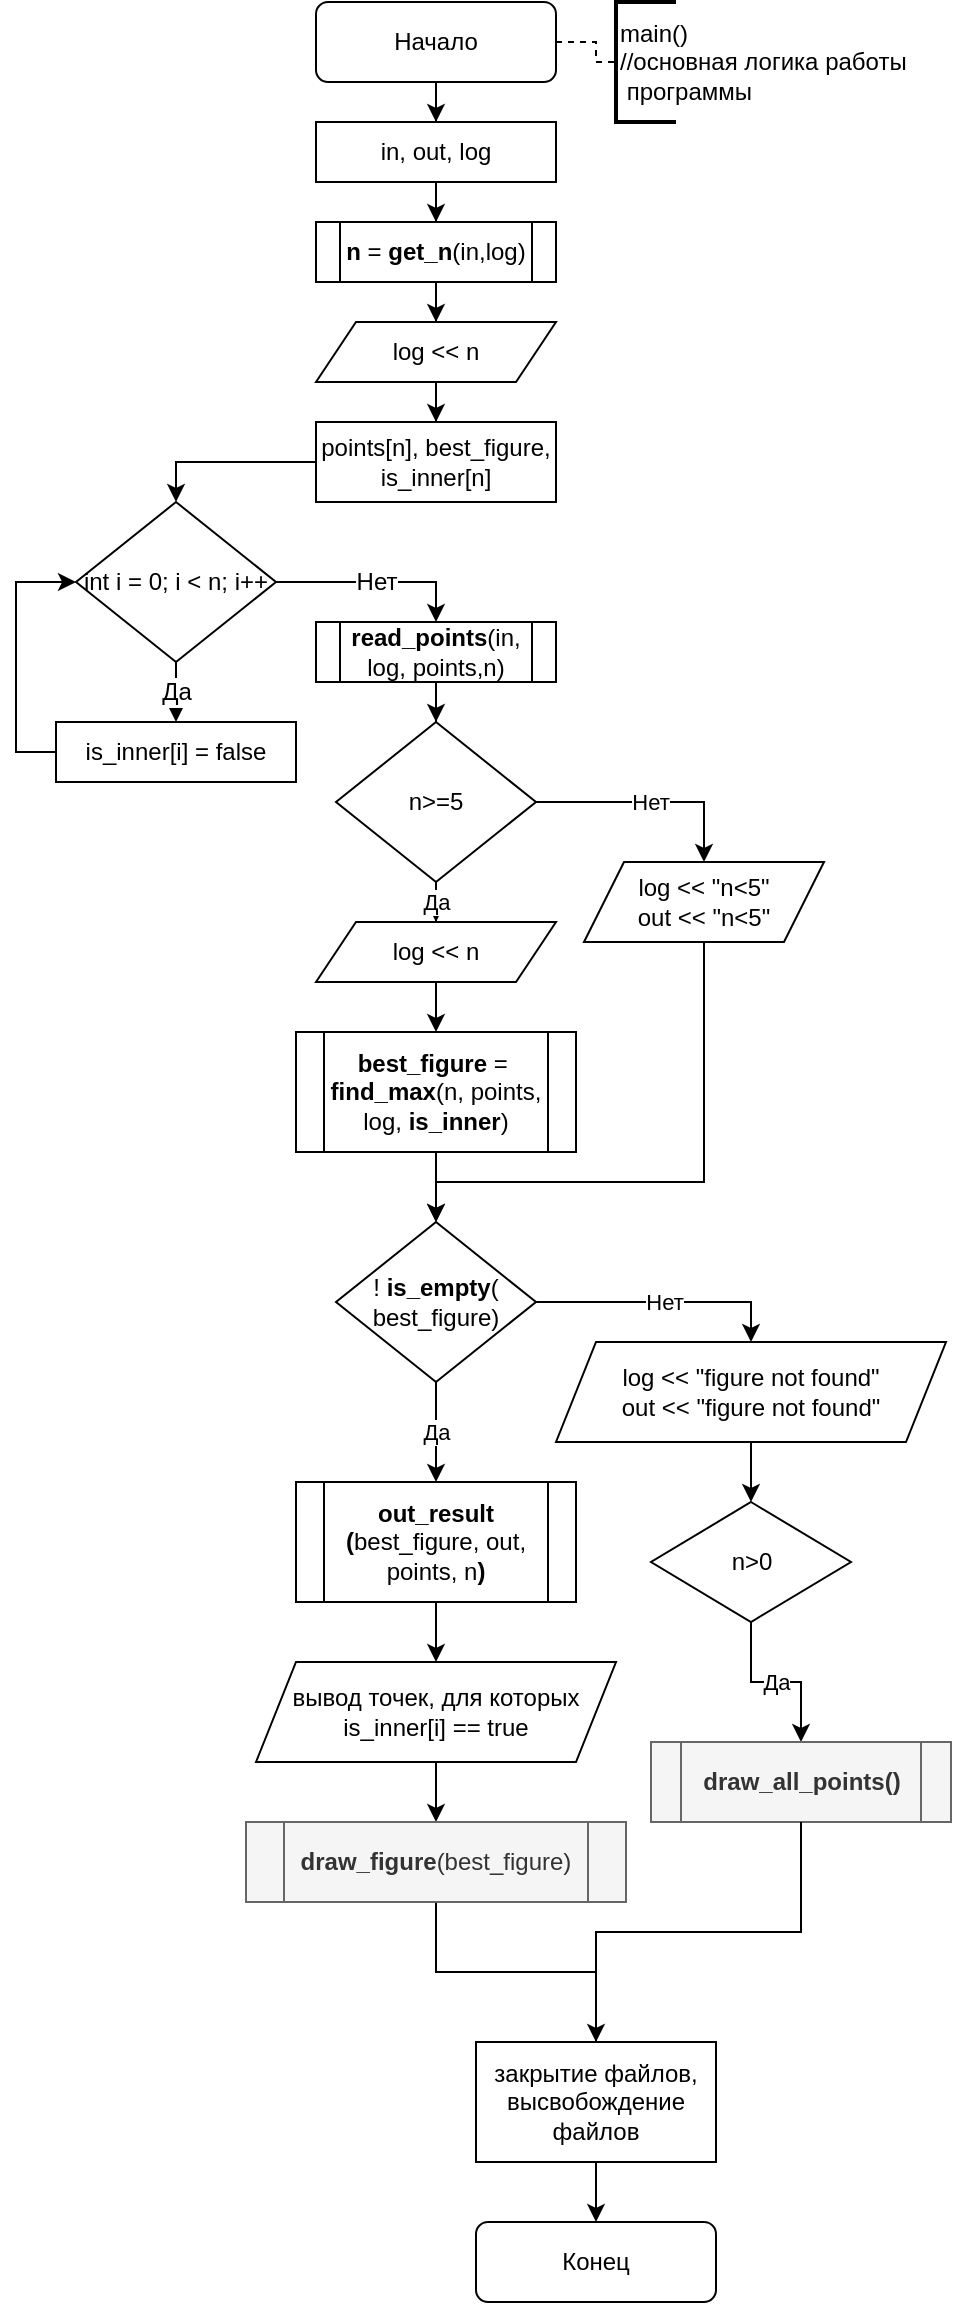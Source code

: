 <mxfile version="15.8.7" type="device"><diagram id="C5RBs43oDa-KdzZeNtuy" name="Page-1"><mxGraphModel dx="294" dy="649" grid="1" gridSize="10" guides="1" tooltips="1" connect="1" arrows="1" fold="1" page="1" pageScale="1" pageWidth="827" pageHeight="1169" math="0" shadow="0"><root><mxCell id="WIyWlLk6GJQsqaUBKTNV-0"/><mxCell id="WIyWlLk6GJQsqaUBKTNV-1" parent="WIyWlLk6GJQsqaUBKTNV-0"/><mxCell id="_Mfd2ez08eaHNUAVhKDZ-5" value="" style="edgeStyle=orthogonalEdgeStyle;rounded=0;orthogonalLoop=1;jettySize=auto;html=1;entryX=0.5;entryY=0;entryDx=0;entryDy=0;" parent="WIyWlLk6GJQsqaUBKTNV-1" source="WIyWlLk6GJQsqaUBKTNV-3" target="_Mfd2ez08eaHNUAVhKDZ-6" edge="1"><mxGeometry relative="1" as="geometry"><mxPoint x="220" y="120" as="targetPoint"/></mxGeometry></mxCell><mxCell id="_Mfd2ez08eaHNUAVhKDZ-22" style="edgeStyle=orthogonalEdgeStyle;rounded=0;orthogonalLoop=1;jettySize=auto;html=1;entryX=0;entryY=0.5;entryDx=0;entryDy=0;entryPerimeter=0;fontSize=12;endArrow=none;endFill=0;dashed=1;" parent="WIyWlLk6GJQsqaUBKTNV-1" source="WIyWlLk6GJQsqaUBKTNV-3" target="_Mfd2ez08eaHNUAVhKDZ-21" edge="1"><mxGeometry relative="1" as="geometry"/></mxCell><mxCell id="WIyWlLk6GJQsqaUBKTNV-3" value="Начало" style="rounded=1;whiteSpace=wrap;html=1;fontSize=12;glass=0;strokeWidth=1;shadow=0;" parent="WIyWlLk6GJQsqaUBKTNV-1" vertex="1"><mxGeometry x="160" y="10" width="120" height="40" as="geometry"/></mxCell><mxCell id="WIyWlLk6GJQsqaUBKTNV-11" value="Конец" style="rounded=1;whiteSpace=wrap;html=1;fontSize=12;glass=0;strokeWidth=1;shadow=0;" parent="WIyWlLk6GJQsqaUBKTNV-1" vertex="1"><mxGeometry x="240" y="1120" width="120" height="40" as="geometry"/></mxCell><mxCell id="_Mfd2ez08eaHNUAVhKDZ-8" style="edgeStyle=orthogonalEdgeStyle;rounded=0;orthogonalLoop=1;jettySize=auto;html=1;entryX=0.5;entryY=0;entryDx=0;entryDy=0;" parent="WIyWlLk6GJQsqaUBKTNV-1" source="_Mfd2ez08eaHNUAVhKDZ-6" target="_Mfd2ez08eaHNUAVhKDZ-7" edge="1"><mxGeometry relative="1" as="geometry"/></mxCell><mxCell id="_Mfd2ez08eaHNUAVhKDZ-6" value="in, out, log" style="rounded=0;whiteSpace=wrap;html=1;" parent="WIyWlLk6GJQsqaUBKTNV-1" vertex="1"><mxGeometry x="160" y="70" width="120" height="30" as="geometry"/></mxCell><mxCell id="gzVPUCtILWeFW0RTi0RE-3" style="edgeStyle=orthogonalEdgeStyle;rounded=0;orthogonalLoop=1;jettySize=auto;html=1;entryX=0.5;entryY=0;entryDx=0;entryDy=0;" edge="1" parent="WIyWlLk6GJQsqaUBKTNV-1" source="_Mfd2ez08eaHNUAVhKDZ-7" target="gzVPUCtILWeFW0RTi0RE-2"><mxGeometry relative="1" as="geometry"/></mxCell><mxCell id="_Mfd2ez08eaHNUAVhKDZ-7" value="&lt;b&gt;n&lt;/b&gt; = &lt;b&gt;get_n&lt;/b&gt;(in,log)" style="shape=process;whiteSpace=wrap;html=1;backgroundOutline=1;" parent="WIyWlLk6GJQsqaUBKTNV-1" vertex="1"><mxGeometry x="160" y="120" width="120" height="30" as="geometry"/></mxCell><mxCell id="_Mfd2ez08eaHNUAVhKDZ-15" style="edgeStyle=orthogonalEdgeStyle;rounded=0;orthogonalLoop=1;jettySize=auto;html=1;entryX=0.5;entryY=0;entryDx=0;entryDy=0;" parent="WIyWlLk6GJQsqaUBKTNV-1" source="_Mfd2ez08eaHNUAVhKDZ-9" target="_Mfd2ez08eaHNUAVhKDZ-14" edge="1"><mxGeometry relative="1" as="geometry"/></mxCell><mxCell id="_Mfd2ez08eaHNUAVhKDZ-9" value="points[n], best_figure, is_inner[n]" style="rounded=0;whiteSpace=wrap;html=1;" parent="WIyWlLk6GJQsqaUBKTNV-1" vertex="1"><mxGeometry x="160" y="220" width="120" height="40" as="geometry"/></mxCell><mxCell id="gzVPUCtILWeFW0RTi0RE-1" style="edgeStyle=orthogonalEdgeStyle;rounded=0;orthogonalLoop=1;jettySize=auto;html=1;entryX=0.5;entryY=0;entryDx=0;entryDy=0;" edge="1" parent="WIyWlLk6GJQsqaUBKTNV-1" source="_Mfd2ez08eaHNUAVhKDZ-10" target="gzVPUCtILWeFW0RTi0RE-0"><mxGeometry relative="1" as="geometry"/></mxCell><mxCell id="_Mfd2ez08eaHNUAVhKDZ-10" value="&lt;b&gt;read_points&lt;/b&gt;(in,&lt;br&gt;log, points,n)" style="shape=process;whiteSpace=wrap;html=1;backgroundOutline=1;" parent="WIyWlLk6GJQsqaUBKTNV-1" vertex="1"><mxGeometry x="160" y="320" width="120" height="30" as="geometry"/></mxCell><mxCell id="_Mfd2ez08eaHNUAVhKDZ-17" value="Да" style="edgeStyle=orthogonalEdgeStyle;rounded=0;orthogonalLoop=1;jettySize=auto;html=1;fontSize=12;" parent="WIyWlLk6GJQsqaUBKTNV-1" source="_Mfd2ez08eaHNUAVhKDZ-14" target="_Mfd2ez08eaHNUAVhKDZ-16" edge="1"><mxGeometry relative="1" as="geometry"/></mxCell><mxCell id="_Mfd2ez08eaHNUAVhKDZ-19" value="Нет" style="edgeStyle=orthogonalEdgeStyle;rounded=0;orthogonalLoop=1;jettySize=auto;html=1;entryX=0.5;entryY=0;entryDx=0;entryDy=0;fontSize=12;" parent="WIyWlLk6GJQsqaUBKTNV-1" source="_Mfd2ez08eaHNUAVhKDZ-14" target="_Mfd2ez08eaHNUAVhKDZ-10" edge="1"><mxGeometry relative="1" as="geometry"/></mxCell><mxCell id="_Mfd2ez08eaHNUAVhKDZ-14" value="&lt;font style=&quot;font-size: 12px&quot;&gt;int i = 0; i &amp;lt; n; i++&lt;/font&gt;" style="rhombus;whiteSpace=wrap;html=1;" parent="WIyWlLk6GJQsqaUBKTNV-1" vertex="1"><mxGeometry x="40" y="260" width="100" height="80" as="geometry"/></mxCell><mxCell id="_Mfd2ez08eaHNUAVhKDZ-18" style="edgeStyle=orthogonalEdgeStyle;rounded=0;orthogonalLoop=1;jettySize=auto;html=1;entryX=0;entryY=0.5;entryDx=0;entryDy=0;fontSize=12;" parent="WIyWlLk6GJQsqaUBKTNV-1" source="_Mfd2ez08eaHNUAVhKDZ-16" target="_Mfd2ez08eaHNUAVhKDZ-14" edge="1"><mxGeometry relative="1" as="geometry"><Array as="points"><mxPoint x="10" y="385"/><mxPoint x="10" y="300"/></Array></mxGeometry></mxCell><mxCell id="_Mfd2ez08eaHNUAVhKDZ-16" value="is_inner[i] = false" style="rounded=0;whiteSpace=wrap;html=1;fontSize=12;" parent="WIyWlLk6GJQsqaUBKTNV-1" vertex="1"><mxGeometry x="30" y="370" width="120" height="30" as="geometry"/></mxCell><mxCell id="_Mfd2ez08eaHNUAVhKDZ-21" value="main()&lt;br&gt;//основная логика работы&lt;br&gt;&amp;nbsp;программы" style="strokeWidth=2;html=1;shape=mxgraph.flowchart.annotation_1;align=left;pointerEvents=1;fontSize=12;" parent="WIyWlLk6GJQsqaUBKTNV-1" vertex="1"><mxGeometry x="310" y="10" width="30" height="60" as="geometry"/></mxCell><mxCell id="gzVPUCtILWeFW0RTi0RE-6" value="Да" style="edgeStyle=orthogonalEdgeStyle;rounded=0;orthogonalLoop=1;jettySize=auto;html=1;entryX=0.5;entryY=0;entryDx=0;entryDy=0;" edge="1" parent="WIyWlLk6GJQsqaUBKTNV-1" source="gzVPUCtILWeFW0RTi0RE-0" target="gzVPUCtILWeFW0RTi0RE-5"><mxGeometry relative="1" as="geometry"/></mxCell><mxCell id="gzVPUCtILWeFW0RTi0RE-10" value="Нет" style="edgeStyle=orthogonalEdgeStyle;rounded=0;orthogonalLoop=1;jettySize=auto;html=1;entryX=0.5;entryY=0;entryDx=0;entryDy=0;" edge="1" parent="WIyWlLk6GJQsqaUBKTNV-1" source="gzVPUCtILWeFW0RTi0RE-0" target="gzVPUCtILWeFW0RTi0RE-9"><mxGeometry relative="1" as="geometry"/></mxCell><mxCell id="gzVPUCtILWeFW0RTi0RE-0" value="n&amp;gt;=5" style="rhombus;whiteSpace=wrap;html=1;" vertex="1" parent="WIyWlLk6GJQsqaUBKTNV-1"><mxGeometry x="170" y="370" width="100" height="80" as="geometry"/></mxCell><mxCell id="gzVPUCtILWeFW0RTi0RE-4" style="edgeStyle=orthogonalEdgeStyle;rounded=0;orthogonalLoop=1;jettySize=auto;html=1;entryX=0.5;entryY=0;entryDx=0;entryDy=0;" edge="1" parent="WIyWlLk6GJQsqaUBKTNV-1" source="gzVPUCtILWeFW0RTi0RE-2" target="_Mfd2ez08eaHNUAVhKDZ-9"><mxGeometry relative="1" as="geometry"/></mxCell><mxCell id="gzVPUCtILWeFW0RTi0RE-2" value="log &amp;lt;&amp;lt; n" style="shape=parallelogram;perimeter=parallelogramPerimeter;whiteSpace=wrap;html=1;fixedSize=1;" vertex="1" parent="WIyWlLk6GJQsqaUBKTNV-1"><mxGeometry x="160" y="170" width="120" height="30" as="geometry"/></mxCell><mxCell id="gzVPUCtILWeFW0RTi0RE-8" style="edgeStyle=orthogonalEdgeStyle;rounded=0;orthogonalLoop=1;jettySize=auto;html=1;entryX=0.5;entryY=0;entryDx=0;entryDy=0;" edge="1" parent="WIyWlLk6GJQsqaUBKTNV-1" source="gzVPUCtILWeFW0RTi0RE-5" target="gzVPUCtILWeFW0RTi0RE-7"><mxGeometry relative="1" as="geometry"/></mxCell><mxCell id="gzVPUCtILWeFW0RTi0RE-5" value="log &amp;lt;&amp;lt; n" style="shape=parallelogram;perimeter=parallelogramPerimeter;whiteSpace=wrap;html=1;fixedSize=1;" vertex="1" parent="WIyWlLk6GJQsqaUBKTNV-1"><mxGeometry x="160" y="470" width="120" height="30" as="geometry"/></mxCell><mxCell id="gzVPUCtILWeFW0RTi0RE-13" style="edgeStyle=orthogonalEdgeStyle;rounded=0;orthogonalLoop=1;jettySize=auto;html=1;entryX=0.5;entryY=0;entryDx=0;entryDy=0;" edge="1" parent="WIyWlLk6GJQsqaUBKTNV-1" source="gzVPUCtILWeFW0RTi0RE-7" target="gzVPUCtILWeFW0RTi0RE-11"><mxGeometry relative="1" as="geometry"/></mxCell><mxCell id="gzVPUCtILWeFW0RTi0RE-7" value="&lt;b&gt;best_figure &lt;/b&gt;=&amp;nbsp;&lt;br&gt;&lt;b&gt;find_max&lt;/b&gt;(n, points, log, &lt;b&gt;is_inner&lt;/b&gt;)" style="shape=process;whiteSpace=wrap;html=1;backgroundOutline=1;" vertex="1" parent="WIyWlLk6GJQsqaUBKTNV-1"><mxGeometry x="150" y="525" width="140" height="60" as="geometry"/></mxCell><mxCell id="gzVPUCtILWeFW0RTi0RE-30" style="edgeStyle=orthogonalEdgeStyle;rounded=0;orthogonalLoop=1;jettySize=auto;html=1;entryX=0.5;entryY=0;entryDx=0;entryDy=0;" edge="1" parent="WIyWlLk6GJQsqaUBKTNV-1" source="gzVPUCtILWeFW0RTi0RE-9" target="gzVPUCtILWeFW0RTi0RE-11"><mxGeometry relative="1" as="geometry"><Array as="points"><mxPoint x="354" y="600"/><mxPoint x="220" y="600"/></Array></mxGeometry></mxCell><mxCell id="gzVPUCtILWeFW0RTi0RE-9" value="log &amp;lt;&amp;lt; &quot;n&amp;lt;5&quot;&lt;br&gt;out &amp;lt;&amp;lt; &quot;n&amp;lt;5&quot;" style="shape=parallelogram;perimeter=parallelogramPerimeter;whiteSpace=wrap;html=1;fixedSize=1;" vertex="1" parent="WIyWlLk6GJQsqaUBKTNV-1"><mxGeometry x="294" y="440" width="120" height="40" as="geometry"/></mxCell><mxCell id="gzVPUCtILWeFW0RTi0RE-14" value="Да" style="edgeStyle=orthogonalEdgeStyle;rounded=0;orthogonalLoop=1;jettySize=auto;html=1;entryX=0.5;entryY=0;entryDx=0;entryDy=0;" edge="1" parent="WIyWlLk6GJQsqaUBKTNV-1" source="gzVPUCtILWeFW0RTi0RE-11" target="gzVPUCtILWeFW0RTi0RE-12"><mxGeometry relative="1" as="geometry"/></mxCell><mxCell id="gzVPUCtILWeFW0RTi0RE-20" value="Нет" style="edgeStyle=orthogonalEdgeStyle;rounded=0;orthogonalLoop=1;jettySize=auto;html=1;entryX=0.5;entryY=0;entryDx=0;entryDy=0;" edge="1" parent="WIyWlLk6GJQsqaUBKTNV-1" source="gzVPUCtILWeFW0RTi0RE-11" target="gzVPUCtILWeFW0RTi0RE-19"><mxGeometry relative="1" as="geometry"/></mxCell><mxCell id="gzVPUCtILWeFW0RTi0RE-11" value="! &lt;b&gt;is_empty&lt;/b&gt;( best_figure)" style="rhombus;whiteSpace=wrap;html=1;" vertex="1" parent="WIyWlLk6GJQsqaUBKTNV-1"><mxGeometry x="170" y="620" width="100" height="80" as="geometry"/></mxCell><mxCell id="gzVPUCtILWeFW0RTi0RE-16" style="edgeStyle=orthogonalEdgeStyle;rounded=0;orthogonalLoop=1;jettySize=auto;html=1;entryX=0.5;entryY=0;entryDx=0;entryDy=0;" edge="1" parent="WIyWlLk6GJQsqaUBKTNV-1" source="gzVPUCtILWeFW0RTi0RE-12" target="gzVPUCtILWeFW0RTi0RE-15"><mxGeometry relative="1" as="geometry"/></mxCell><mxCell id="gzVPUCtILWeFW0RTi0RE-12" value="&lt;b&gt;out_result (&lt;/b&gt;best_figure, out, points, n&lt;b&gt;)&lt;/b&gt;" style="shape=process;whiteSpace=wrap;html=1;backgroundOutline=1;" vertex="1" parent="WIyWlLk6GJQsqaUBKTNV-1"><mxGeometry x="150" y="750" width="140" height="60" as="geometry"/></mxCell><mxCell id="gzVPUCtILWeFW0RTi0RE-18" style="edgeStyle=orthogonalEdgeStyle;rounded=0;orthogonalLoop=1;jettySize=auto;html=1;entryX=0.5;entryY=0;entryDx=0;entryDy=0;" edge="1" parent="WIyWlLk6GJQsqaUBKTNV-1" source="gzVPUCtILWeFW0RTi0RE-15" target="gzVPUCtILWeFW0RTi0RE-17"><mxGeometry relative="1" as="geometry"/></mxCell><mxCell id="gzVPUCtILWeFW0RTi0RE-15" value="вывод точек, для которых is_inner[i] == true" style="shape=parallelogram;perimeter=parallelogramPerimeter;whiteSpace=wrap;html=1;fixedSize=1;" vertex="1" parent="WIyWlLk6GJQsqaUBKTNV-1"><mxGeometry x="130" y="840" width="180" height="50" as="geometry"/></mxCell><mxCell id="gzVPUCtILWeFW0RTi0RE-27" style="edgeStyle=orthogonalEdgeStyle;rounded=0;orthogonalLoop=1;jettySize=auto;html=1;entryX=0.5;entryY=0;entryDx=0;entryDy=0;" edge="1" parent="WIyWlLk6GJQsqaUBKTNV-1" source="gzVPUCtILWeFW0RTi0RE-17" target="gzVPUCtILWeFW0RTi0RE-26"><mxGeometry relative="1" as="geometry"/></mxCell><mxCell id="gzVPUCtILWeFW0RTi0RE-17" value="&lt;b&gt;draw_figure&lt;/b&gt;(best_figure)" style="shape=process;whiteSpace=wrap;html=1;backgroundOutline=1;fillColor=#f5f5f5;fontColor=#333333;strokeColor=#666666;" vertex="1" parent="WIyWlLk6GJQsqaUBKTNV-1"><mxGeometry x="125" y="920" width="190" height="40" as="geometry"/></mxCell><mxCell id="gzVPUCtILWeFW0RTi0RE-24" style="edgeStyle=orthogonalEdgeStyle;rounded=0;orthogonalLoop=1;jettySize=auto;html=1;entryX=0.5;entryY=0;entryDx=0;entryDy=0;" edge="1" parent="WIyWlLk6GJQsqaUBKTNV-1" source="gzVPUCtILWeFW0RTi0RE-19" target="gzVPUCtILWeFW0RTi0RE-21"><mxGeometry relative="1" as="geometry"/></mxCell><mxCell id="gzVPUCtILWeFW0RTi0RE-19" value="log &amp;lt;&amp;lt; &quot;figure not found&quot;&lt;br&gt;out &amp;lt;&amp;lt; &quot;figure not found&quot;" style="shape=parallelogram;perimeter=parallelogramPerimeter;whiteSpace=wrap;html=1;fixedSize=1;" vertex="1" parent="WIyWlLk6GJQsqaUBKTNV-1"><mxGeometry x="280" y="680" width="195" height="50" as="geometry"/></mxCell><mxCell id="gzVPUCtILWeFW0RTi0RE-23" value="Да" style="edgeStyle=orthogonalEdgeStyle;rounded=0;orthogonalLoop=1;jettySize=auto;html=1;entryX=0.5;entryY=0;entryDx=0;entryDy=0;" edge="1" parent="WIyWlLk6GJQsqaUBKTNV-1" source="gzVPUCtILWeFW0RTi0RE-21" target="gzVPUCtILWeFW0RTi0RE-22"><mxGeometry relative="1" as="geometry"/></mxCell><mxCell id="gzVPUCtILWeFW0RTi0RE-21" value="n&amp;gt;0" style="rhombus;whiteSpace=wrap;html=1;" vertex="1" parent="WIyWlLk6GJQsqaUBKTNV-1"><mxGeometry x="327.5" y="760" width="100" height="60" as="geometry"/></mxCell><mxCell id="gzVPUCtILWeFW0RTi0RE-22" value="&lt;b&gt;draw_all_points()&lt;/b&gt;" style="shape=process;whiteSpace=wrap;html=1;backgroundOutline=1;fillColor=#f5f5f5;fontColor=#333333;strokeColor=#666666;" vertex="1" parent="WIyWlLk6GJQsqaUBKTNV-1"><mxGeometry x="327.5" y="880" width="150" height="40" as="geometry"/></mxCell><mxCell id="gzVPUCtILWeFW0RTi0RE-29" style="edgeStyle=orthogonalEdgeStyle;rounded=0;orthogonalLoop=1;jettySize=auto;html=1;entryX=0.5;entryY=0;entryDx=0;entryDy=0;" edge="1" parent="WIyWlLk6GJQsqaUBKTNV-1" source="gzVPUCtILWeFW0RTi0RE-26" target="WIyWlLk6GJQsqaUBKTNV-11"><mxGeometry relative="1" as="geometry"/></mxCell><mxCell id="gzVPUCtILWeFW0RTi0RE-26" value="закрытие файлов, высвобождение файлов" style="rounded=0;whiteSpace=wrap;html=1;" vertex="1" parent="WIyWlLk6GJQsqaUBKTNV-1"><mxGeometry x="240" y="1030" width="120" height="60" as="geometry"/></mxCell><mxCell id="gzVPUCtILWeFW0RTi0RE-31" value="" style="edgeStyle=orthogonalEdgeStyle;rounded=0;orthogonalLoop=1;jettySize=auto;html=1;endArrow=none;" edge="1" parent="WIyWlLk6GJQsqaUBKTNV-1" source="gzVPUCtILWeFW0RTi0RE-22" target="gzVPUCtILWeFW0RTi0RE-26"><mxGeometry relative="1" as="geometry"><mxPoint x="220" y="1080" as="targetPoint"/><mxPoint x="413" y="920" as="sourcePoint"/><Array as="points"/></mxGeometry></mxCell></root></mxGraphModel></diagram></mxfile>